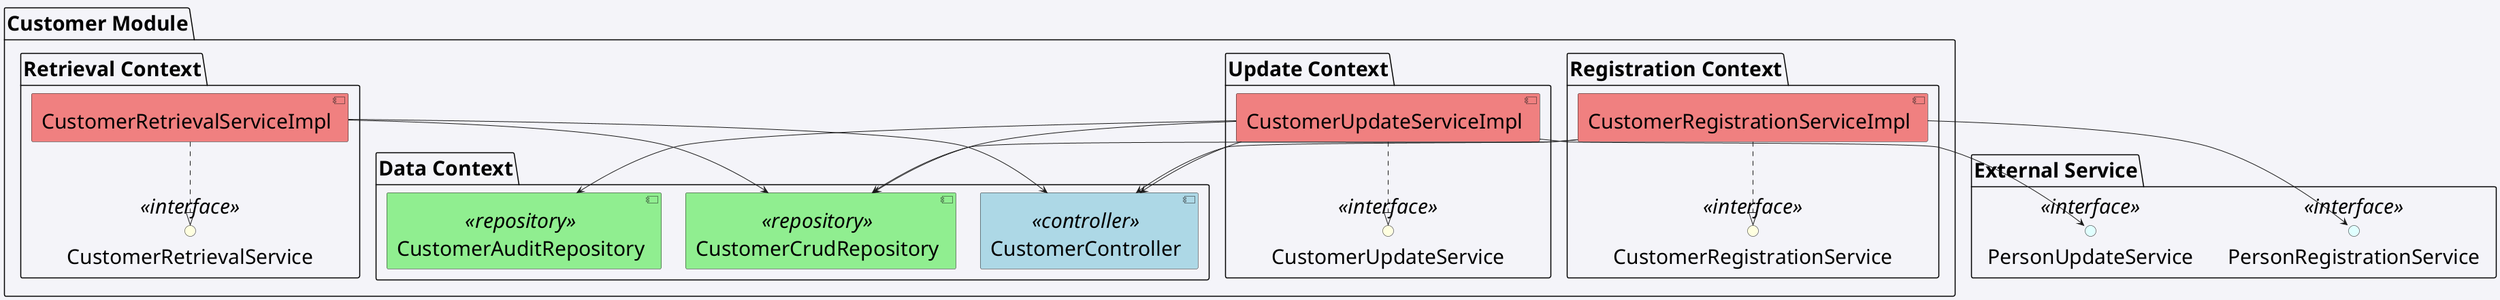 @startuml

skinparam backgroundColor #f4f4f9
skinparam componentStyle uml2
skinparam defaultFontSize 30

package "Customer Module" {

package "Data Context" {
    component "CustomerController" <<controller>> #lightblue
    component "CustomerCrudRepository" <<repository>> #lightgreen
    component "CustomerAuditRepository" <<repository>> #lightgreen
}

package "Registration Context" {
    interface CustomerRegistrationService <<interface>> #lightyellow
    component CustomerRegistrationServiceImpl #lightcoral

    CustomerRegistrationServiceImpl ..|> CustomerRegistrationService
    CustomerRegistrationServiceImpl --> CustomerCrudRepository
    CustomerRegistrationServiceImpl --> CustomerController
}

package "Update Context" {
    interface CustomerUpdateService <<interface>> #lightyellow
    component CustomerUpdateServiceImpl #lightcoral

    CustomerUpdateServiceImpl ..|> CustomerUpdateService
    CustomerUpdateServiceImpl --> CustomerCrudRepository
    CustomerUpdateServiceImpl --> CustomerAuditRepository
    CustomerUpdateServiceImpl --> CustomerController
}

package "Retrieval Context" {
    interface CustomerRetrievalService <<interface>> #lightyellow
    component CustomerRetrievalServiceImpl #lightcoral

    CustomerRetrievalServiceImpl ..|> CustomerRetrievalService
    CustomerRetrievalServiceImpl --> CustomerCrudRepository
    CustomerRetrievalServiceImpl --> CustomerController
}

}

package "External Service" {
    interface "PersonRegistrationService" <<interface>> #lightcyan
    interface "PersonUpdateService" <<interface>> #lightcyan
}

CustomerRegistrationServiceImpl --> PersonRegistrationService
CustomerUpdateServiceImpl --> PersonUpdateService

@enduml